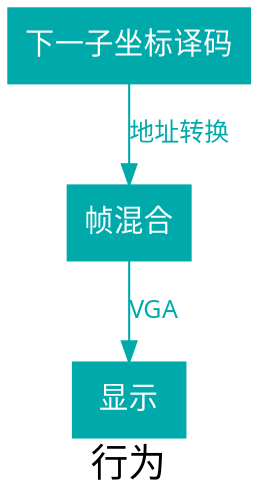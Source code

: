 digraph Act{
	fontname = "MSYaHei";
	fontsize = 18;
	label = "行为";
	rankdir = TB;
	edge [
		fontname = "SimHei",
		fontcolor = "#00AAAA",
		fontsize = 12;
		color = "#00AAAA"];
	node [
		fontname = "MSYaHei",
		fontcolor = white,
		fontsize = 14;
		shape = box,
		style = filled,
		color = "#00AAAA"];
	Deco [label="下一子坐标译码"];
	Frame [label="帧混合"];
	Out [label="显示"];
	Deco -> Frame [label = "地址转换"];
	Frame -> Out [label = "VGA"];
}